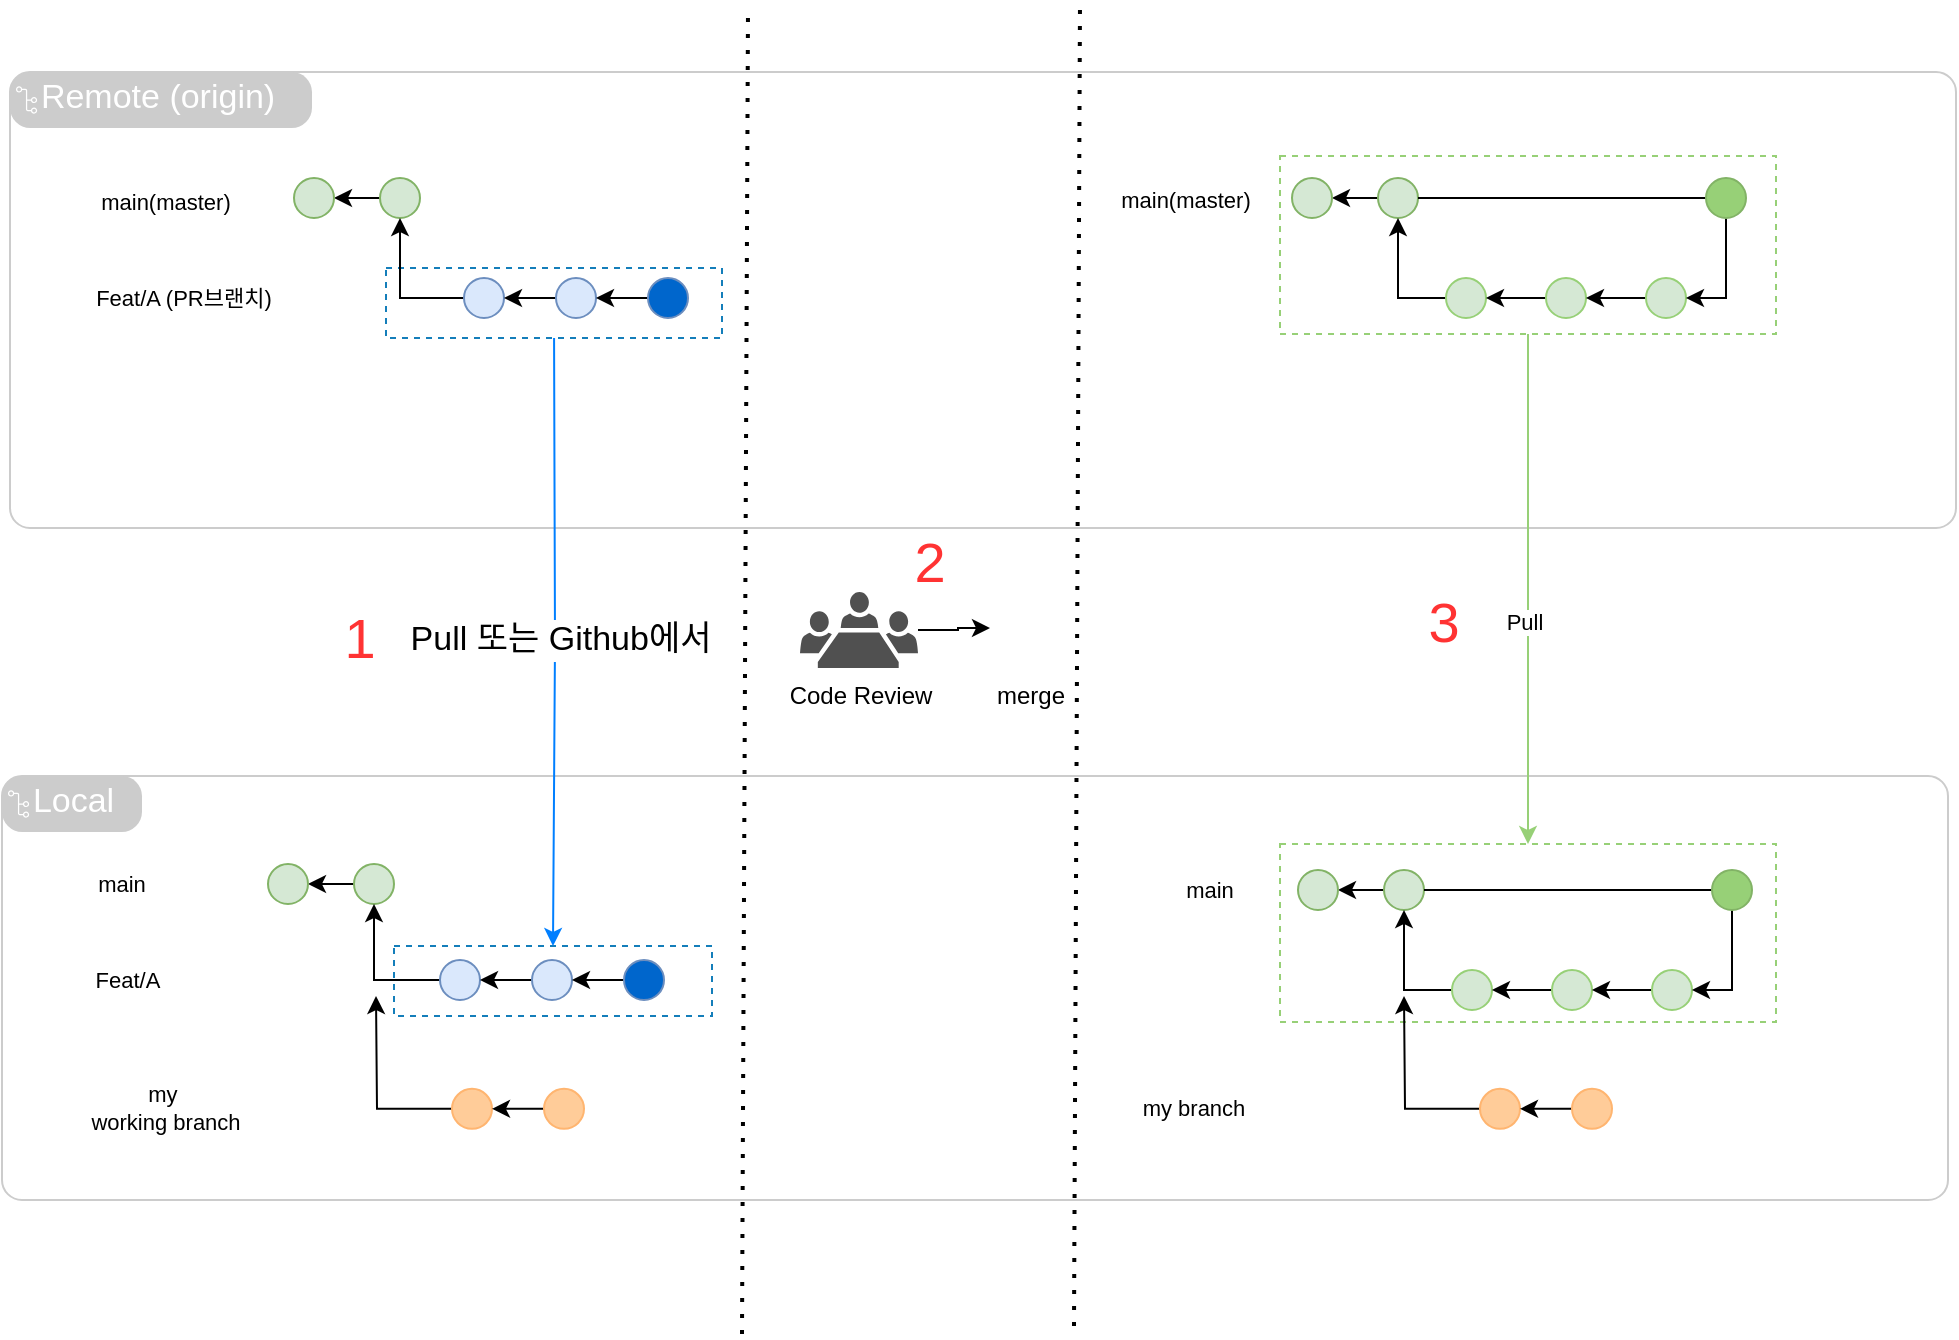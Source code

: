 <mxfile version="25.0.3" pages="2">
  <diagram name="페이지-1" id="KFHJLUHOkolM2Zw2U5iB">
    <mxGraphModel dx="1559" dy="867" grid="0" gridSize="10" guides="1" tooltips="1" connect="1" arrows="1" fold="1" page="1" pageScale="1" pageWidth="1169" pageHeight="827" math="0" shadow="0">
      <root>
        <mxCell id="0" />
        <mxCell id="1" style="locked=1;" parent="0" />
        <mxCell id="kmTeTLYLAvfmaprUT5JL-31" value="" style="shape=mxgraph.mockup.containers.marginRect;rectMarginTop=10;strokeColor=#CCCCCC;strokeWidth=1;dashed=0;rounded=1;arcSize=5;recursiveResize=0;html=1;whiteSpace=wrap;" vertex="1" parent="1">
          <mxGeometry x="107" y="112" width="973" height="238" as="geometry" />
        </mxCell>
        <mxCell id="kmTeTLYLAvfmaprUT5JL-32" value="&amp;nbsp; Remote (origin)" style="shape=rect;strokeColor=none;fillColor=#CCCCCC;strokeWidth=1;dashed=0;rounded=1;arcSize=36;fontColor=#FFFFFF;fontSize=17;spacing=2;spacingTop=-2;align=left;autosize=1;spacingLeft=4;resizeWidth=0;resizeHeight=0;perimeter=none;html=1;whiteSpace=wrap;" vertex="1" parent="kmTeTLYLAvfmaprUT5JL-31">
          <mxGeometry y="10" width="151" height="28" as="geometry" />
        </mxCell>
        <mxCell id="kmTeTLYLAvfmaprUT5JL-34" value="" style="sketch=0;outlineConnect=0;dashed=0;verticalLabelPosition=bottom;verticalAlign=top;align=center;html=1;fontSize=12;fontStyle=0;aspect=fixed;pointerEvents=1;shape=mxgraph.aws4.git_repository;" vertex="1" parent="kmTeTLYLAvfmaprUT5JL-31">
          <mxGeometry x="3" y="17.13" width="10.57" height="13.75" as="geometry" />
        </mxCell>
        <mxCell id="kmTeTLYLAvfmaprUT5JL-40" value="" style="shape=mxgraph.mockup.containers.marginRect;rectMarginTop=10;strokeColor=#CCCCCC;strokeWidth=1;dashed=0;rounded=1;arcSize=5;recursiveResize=0;html=1;whiteSpace=wrap;" vertex="1" parent="1">
          <mxGeometry x="103" y="464" width="973" height="222" as="geometry" />
        </mxCell>
        <mxCell id="kmTeTLYLAvfmaprUT5JL-41" value="&amp;nbsp; Local" style="shape=rect;strokeColor=none;fillColor=#CCCCCC;strokeWidth=1;dashed=0;rounded=1;arcSize=36;fontColor=#FFFFFF;fontSize=17;spacing=2;spacingTop=-2;align=left;autosize=1;spacingLeft=4;resizeWidth=0;resizeHeight=0;perimeter=none;html=1;whiteSpace=wrap;" vertex="1" parent="kmTeTLYLAvfmaprUT5JL-40">
          <mxGeometry y="10" width="70" height="28" as="geometry" />
        </mxCell>
        <mxCell id="kmTeTLYLAvfmaprUT5JL-42" value="" style="sketch=0;outlineConnect=0;dashed=0;verticalLabelPosition=bottom;verticalAlign=top;align=center;html=1;fontSize=12;fontStyle=0;aspect=fixed;pointerEvents=1;shape=mxgraph.aws4.git_repository;" vertex="1" parent="kmTeTLYLAvfmaprUT5JL-40">
          <mxGeometry x="3" y="17.13" width="10.57" height="13.75" as="geometry" />
        </mxCell>
        <mxCell id="kmTeTLYLAvfmaprUT5JL-65" value="그룹" style="" parent="0" />
        <mxCell id="kmTeTLYLAvfmaprUT5JL-132" value="" style="fillColor=none;strokeColor=#147EBA;dashed=1;verticalAlign=top;fontStyle=0;fontColor=#147EBA;whiteSpace=wrap;html=1;" vertex="1" parent="kmTeTLYLAvfmaprUT5JL-65">
          <mxGeometry x="295" y="220" width="168" height="35" as="geometry" />
        </mxCell>
        <mxCell id="kmTeTLYLAvfmaprUT5JL-133" value="" style="fillColor=none;strokeColor=#147EBA;dashed=1;verticalAlign=top;fontStyle=0;fontColor=#147EBA;whiteSpace=wrap;html=1;" vertex="1" parent="kmTeTLYLAvfmaprUT5JL-65">
          <mxGeometry x="299" y="559" width="159" height="35" as="geometry" />
        </mxCell>
        <mxCell id="kmTeTLYLAvfmaprUT5JL-136" style="edgeStyle=orthogonalEdgeStyle;rounded=0;orthogonalLoop=1;jettySize=auto;html=1;entryX=0.5;entryY=0;entryDx=0;entryDy=0;strokeColor=#97D077;" edge="1" parent="kmTeTLYLAvfmaprUT5JL-65" source="kmTeTLYLAvfmaprUT5JL-134" target="kmTeTLYLAvfmaprUT5JL-135">
          <mxGeometry relative="1" as="geometry" />
        </mxCell>
        <mxCell id="kmTeTLYLAvfmaprUT5JL-137" value="Pull" style="edgeLabel;html=1;align=center;verticalAlign=middle;resizable=0;points=[];" vertex="1" connectable="0" parent="kmTeTLYLAvfmaprUT5JL-136">
          <mxGeometry x="0.125" y="-2" relative="1" as="geometry">
            <mxPoint as="offset" />
          </mxGeometry>
        </mxCell>
        <mxCell id="kmTeTLYLAvfmaprUT5JL-134" value="" style="fillColor=none;strokeColor=#97D077;dashed=1;verticalAlign=top;fontStyle=0;fontColor=#B3FF66;whiteSpace=wrap;html=1;" vertex="1" parent="kmTeTLYLAvfmaprUT5JL-65">
          <mxGeometry x="742" y="164" width="248" height="89" as="geometry" />
        </mxCell>
        <mxCell id="kmTeTLYLAvfmaprUT5JL-135" value="" style="fillColor=none;strokeColor=#97D077;dashed=1;verticalAlign=top;fontStyle=0;fontColor=#B3FF66;whiteSpace=wrap;html=1;" vertex="1" parent="kmTeTLYLAvfmaprUT5JL-65">
          <mxGeometry x="742" y="508" width="248" height="89" as="geometry" />
        </mxCell>
        <mxCell id="kmTeTLYLAvfmaprUT5JL-145" style="edgeStyle=orthogonalEdgeStyle;rounded=0;orthogonalLoop=1;jettySize=auto;html=1;entryX=0.5;entryY=0;entryDx=0;entryDy=0;fontColor=#0066CC;strokeColor=#007FFF;" edge="1" parent="kmTeTLYLAvfmaprUT5JL-65">
          <mxGeometry relative="1" as="geometry">
            <mxPoint x="379.034" y="255.0" as="sourcePoint" />
            <mxPoint x="378.5" y="559" as="targetPoint" />
          </mxGeometry>
        </mxCell>
        <mxCell id="kmTeTLYLAvfmaprUT5JL-146" value="Pull 또는 Github에서" style="edgeLabel;html=1;align=center;verticalAlign=middle;resizable=0;points=[];fontSize=17;" vertex="1" connectable="0" parent="kmTeTLYLAvfmaprUT5JL-145">
          <mxGeometry x="-0.008" y="2" relative="1" as="geometry">
            <mxPoint as="offset" />
          </mxGeometry>
        </mxCell>
        <mxCell id="kmTeTLYLAvfmaprUT5JL-17" value="Git commit" style="" parent="0" />
        <mxCell id="kmTeTLYLAvfmaprUT5JL-39" style="edgeStyle=orthogonalEdgeStyle;rounded=0;orthogonalLoop=1;jettySize=auto;html=1;entryX=1;entryY=0.5;entryDx=0;entryDy=0;" edge="1" parent="kmTeTLYLAvfmaprUT5JL-17" source="kmTeTLYLAvfmaprUT5JL-18" target="kmTeTLYLAvfmaprUT5JL-38">
          <mxGeometry relative="1" as="geometry" />
        </mxCell>
        <mxCell id="kmTeTLYLAvfmaprUT5JL-18" value="" style="ellipse;whiteSpace=wrap;html=1;aspect=fixed;fillColor=#d5e8d4;strokeColor=#82b366;" vertex="1" parent="kmTeTLYLAvfmaprUT5JL-17">
          <mxGeometry x="292" y="175" width="20" height="20" as="geometry" />
        </mxCell>
        <mxCell id="kmTeTLYLAvfmaprUT5JL-19" value="main(master)" style="text;html=1;align=center;verticalAlign=middle;whiteSpace=wrap;rounded=0;fontSize=11;" vertex="1" parent="kmTeTLYLAvfmaprUT5JL-17">
          <mxGeometry x="127" y="172" width="116" height="30" as="geometry" />
        </mxCell>
        <mxCell id="kmTeTLYLAvfmaprUT5JL-20" style="edgeStyle=orthogonalEdgeStyle;rounded=0;orthogonalLoop=1;jettySize=auto;html=1;entryX=0.5;entryY=1;entryDx=0;entryDy=0;" edge="1" parent="kmTeTLYLAvfmaprUT5JL-17" source="kmTeTLYLAvfmaprUT5JL-21" target="kmTeTLYLAvfmaprUT5JL-18">
          <mxGeometry relative="1" as="geometry" />
        </mxCell>
        <mxCell id="kmTeTLYLAvfmaprUT5JL-21" value="" style="ellipse;whiteSpace=wrap;html=1;aspect=fixed;fillColor=#dae8fc;strokeColor=#6c8ebf;" vertex="1" parent="kmTeTLYLAvfmaprUT5JL-17">
          <mxGeometry x="334" y="225" width="20" height="20" as="geometry" />
        </mxCell>
        <mxCell id="kmTeTLYLAvfmaprUT5JL-22" style="edgeStyle=orthogonalEdgeStyle;rounded=0;orthogonalLoop=1;jettySize=auto;html=1;entryX=1;entryY=0.5;entryDx=0;entryDy=0;" edge="1" parent="kmTeTLYLAvfmaprUT5JL-17" source="kmTeTLYLAvfmaprUT5JL-23" target="kmTeTLYLAvfmaprUT5JL-21">
          <mxGeometry relative="1" as="geometry" />
        </mxCell>
        <mxCell id="kmTeTLYLAvfmaprUT5JL-23" value="" style="ellipse;whiteSpace=wrap;html=1;aspect=fixed;fillColor=#dae8fc;strokeColor=#6c8ebf;" vertex="1" parent="kmTeTLYLAvfmaprUT5JL-17">
          <mxGeometry x="380" y="225" width="20" height="20" as="geometry" />
        </mxCell>
        <mxCell id="kmTeTLYLAvfmaprUT5JL-24" style="edgeStyle=orthogonalEdgeStyle;rounded=0;orthogonalLoop=1;jettySize=auto;html=1;entryX=1;entryY=0.5;entryDx=0;entryDy=0;" edge="1" parent="kmTeTLYLAvfmaprUT5JL-17" source="kmTeTLYLAvfmaprUT5JL-25" target="kmTeTLYLAvfmaprUT5JL-23">
          <mxGeometry relative="1" as="geometry" />
        </mxCell>
        <mxCell id="kmTeTLYLAvfmaprUT5JL-25" value="" style="ellipse;whiteSpace=wrap;html=1;aspect=fixed;fillColor=#0066CC;strokeColor=#6c8ebf;" vertex="1" parent="kmTeTLYLAvfmaprUT5JL-17">
          <mxGeometry x="426" y="225" width="20" height="20" as="geometry" />
        </mxCell>
        <mxCell id="kmTeTLYLAvfmaprUT5JL-38" value="" style="ellipse;whiteSpace=wrap;html=1;aspect=fixed;fillColor=#d5e8d4;strokeColor=#82b366;" vertex="1" parent="kmTeTLYLAvfmaprUT5JL-17">
          <mxGeometry x="249" y="175" width="20" height="20" as="geometry" />
        </mxCell>
        <mxCell id="kmTeTLYLAvfmaprUT5JL-44" style="edgeStyle=orthogonalEdgeStyle;rounded=0;orthogonalLoop=1;jettySize=auto;html=1;entryX=1;entryY=0.5;entryDx=0;entryDy=0;" edge="1" parent="kmTeTLYLAvfmaprUT5JL-17" source="kmTeTLYLAvfmaprUT5JL-45" target="kmTeTLYLAvfmaprUT5JL-46">
          <mxGeometry relative="1" as="geometry" />
        </mxCell>
        <mxCell id="kmTeTLYLAvfmaprUT5JL-45" value="" style="ellipse;whiteSpace=wrap;html=1;aspect=fixed;fillColor=#d5e8d4;strokeColor=#82b366;" vertex="1" parent="kmTeTLYLAvfmaprUT5JL-17">
          <mxGeometry x="279" y="518" width="20" height="20" as="geometry" />
        </mxCell>
        <mxCell id="kmTeTLYLAvfmaprUT5JL-46" value="" style="ellipse;whiteSpace=wrap;html=1;aspect=fixed;fillColor=#d5e8d4;strokeColor=#82b366;" vertex="1" parent="kmTeTLYLAvfmaprUT5JL-17">
          <mxGeometry x="236" y="518" width="20" height="20" as="geometry" />
        </mxCell>
        <mxCell id="kmTeTLYLAvfmaprUT5JL-47" value="Feat/A (PR브랜치)" style="text;html=1;align=center;verticalAlign=middle;whiteSpace=wrap;rounded=0;fontSize=11;" vertex="1" parent="kmTeTLYLAvfmaprUT5JL-17">
          <mxGeometry x="136" y="220" width="116" height="30" as="geometry" />
        </mxCell>
        <mxCell id="kmTeTLYLAvfmaprUT5JL-48" value="main" style="text;html=1;align=center;verticalAlign=middle;whiteSpace=wrap;rounded=0;fontSize=11;" vertex="1" parent="kmTeTLYLAvfmaprUT5JL-17">
          <mxGeometry x="134" y="513" width="58" height="30" as="geometry" />
        </mxCell>
        <mxCell id="kmTeTLYLAvfmaprUT5JL-62" style="edgeStyle=orthogonalEdgeStyle;rounded=0;orthogonalLoop=1;jettySize=auto;html=1;" edge="1" parent="kmTeTLYLAvfmaprUT5JL-17" source="kmTeTLYLAvfmaprUT5JL-49">
          <mxGeometry relative="1" as="geometry">
            <mxPoint x="290" y="584" as="targetPoint" />
          </mxGeometry>
        </mxCell>
        <mxCell id="kmTeTLYLAvfmaprUT5JL-49" value="" style="ellipse;whiteSpace=wrap;html=1;aspect=fixed;fillColor=#FFCC99;strokeColor=#FFB570;" vertex="1" parent="kmTeTLYLAvfmaprUT5JL-17">
          <mxGeometry x="328" y="630.43" width="20" height="20" as="geometry" />
        </mxCell>
        <mxCell id="kmTeTLYLAvfmaprUT5JL-50" style="edgeStyle=orthogonalEdgeStyle;rounded=0;orthogonalLoop=1;jettySize=auto;html=1;entryX=1;entryY=0.5;entryDx=0;entryDy=0;" edge="1" parent="kmTeTLYLAvfmaprUT5JL-17" source="kmTeTLYLAvfmaprUT5JL-51" target="kmTeTLYLAvfmaprUT5JL-49">
          <mxGeometry relative="1" as="geometry" />
        </mxCell>
        <mxCell id="kmTeTLYLAvfmaprUT5JL-51" value="" style="ellipse;whiteSpace=wrap;html=1;aspect=fixed;fillColor=#FFCC99;strokeColor=#FFB570;" vertex="1" parent="kmTeTLYLAvfmaprUT5JL-17">
          <mxGeometry x="374" y="630.43" width="20" height="20" as="geometry" />
        </mxCell>
        <mxCell id="kmTeTLYLAvfmaprUT5JL-55" value="my&amp;nbsp;&lt;div&gt;working branch&lt;/div&gt;" style="text;html=1;align=center;verticalAlign=middle;whiteSpace=wrap;rounded=0;fontSize=11;" vertex="1" parent="kmTeTLYLAvfmaprUT5JL-17">
          <mxGeometry x="143" y="625.43" width="84" height="30" as="geometry" />
        </mxCell>
        <mxCell id="kmTeTLYLAvfmaprUT5JL-56" style="edgeStyle=orthogonalEdgeStyle;rounded=0;orthogonalLoop=1;jettySize=auto;html=1;entryX=0.5;entryY=1;entryDx=0;entryDy=0;" edge="1" parent="kmTeTLYLAvfmaprUT5JL-17" source="kmTeTLYLAvfmaprUT5JL-57" target="kmTeTLYLAvfmaprUT5JL-45">
          <mxGeometry relative="1" as="geometry">
            <mxPoint x="272" y="576" as="targetPoint" />
          </mxGeometry>
        </mxCell>
        <mxCell id="kmTeTLYLAvfmaprUT5JL-57" value="" style="ellipse;whiteSpace=wrap;html=1;aspect=fixed;fillColor=#dae8fc;strokeColor=#6c8ebf;" vertex="1" parent="kmTeTLYLAvfmaprUT5JL-17">
          <mxGeometry x="322" y="566" width="20" height="20" as="geometry" />
        </mxCell>
        <mxCell id="kmTeTLYLAvfmaprUT5JL-58" style="edgeStyle=orthogonalEdgeStyle;rounded=0;orthogonalLoop=1;jettySize=auto;html=1;entryX=1;entryY=0.5;entryDx=0;entryDy=0;" edge="1" parent="kmTeTLYLAvfmaprUT5JL-17" source="kmTeTLYLAvfmaprUT5JL-59" target="kmTeTLYLAvfmaprUT5JL-57">
          <mxGeometry relative="1" as="geometry" />
        </mxCell>
        <mxCell id="kmTeTLYLAvfmaprUT5JL-59" value="" style="ellipse;whiteSpace=wrap;html=1;aspect=fixed;fillColor=#dae8fc;strokeColor=#6c8ebf;" vertex="1" parent="kmTeTLYLAvfmaprUT5JL-17">
          <mxGeometry x="368" y="566" width="20" height="20" as="geometry" />
        </mxCell>
        <mxCell id="kmTeTLYLAvfmaprUT5JL-60" style="edgeStyle=orthogonalEdgeStyle;rounded=0;orthogonalLoop=1;jettySize=auto;html=1;entryX=1;entryY=0.5;entryDx=0;entryDy=0;" edge="1" parent="kmTeTLYLAvfmaprUT5JL-17" source="kmTeTLYLAvfmaprUT5JL-61" target="kmTeTLYLAvfmaprUT5JL-59">
          <mxGeometry relative="1" as="geometry" />
        </mxCell>
        <mxCell id="kmTeTLYLAvfmaprUT5JL-61" value="" style="ellipse;whiteSpace=wrap;html=1;aspect=fixed;fillColor=#0066CC;strokeColor=#6c8ebf;" vertex="1" parent="kmTeTLYLAvfmaprUT5JL-17">
          <mxGeometry x="414" y="566" width="20" height="20" as="geometry" />
        </mxCell>
        <mxCell id="kmTeTLYLAvfmaprUT5JL-63" value="Feat/A" style="text;html=1;align=center;verticalAlign=middle;whiteSpace=wrap;rounded=0;fontSize=11;" vertex="1" parent="kmTeTLYLAvfmaprUT5JL-17">
          <mxGeometry x="108" y="561" width="116" height="30" as="geometry" />
        </mxCell>
        <mxCell id="kmTeTLYLAvfmaprUT5JL-85" style="edgeStyle=orthogonalEdgeStyle;rounded=0;orthogonalLoop=1;jettySize=auto;html=1;entryX=1;entryY=0.5;entryDx=0;entryDy=0;" edge="1" parent="kmTeTLYLAvfmaprUT5JL-17" source="kmTeTLYLAvfmaprUT5JL-86" target="kmTeTLYLAvfmaprUT5JL-93">
          <mxGeometry relative="1" as="geometry" />
        </mxCell>
        <mxCell id="kmTeTLYLAvfmaprUT5JL-86" value="" style="ellipse;whiteSpace=wrap;html=1;aspect=fixed;fillColor=#d5e8d4;strokeColor=#82b366;" vertex="1" parent="kmTeTLYLAvfmaprUT5JL-17">
          <mxGeometry x="791" y="175" width="20" height="20" as="geometry" />
        </mxCell>
        <mxCell id="kmTeTLYLAvfmaprUT5JL-87" style="edgeStyle=orthogonalEdgeStyle;rounded=0;orthogonalLoop=1;jettySize=auto;html=1;entryX=0.5;entryY=1;entryDx=0;entryDy=0;" edge="1" parent="kmTeTLYLAvfmaprUT5JL-17" source="kmTeTLYLAvfmaprUT5JL-88" target="kmTeTLYLAvfmaprUT5JL-86">
          <mxGeometry relative="1" as="geometry" />
        </mxCell>
        <mxCell id="kmTeTLYLAvfmaprUT5JL-88" value="" style="ellipse;whiteSpace=wrap;html=1;aspect=fixed;fillColor=#D5E8D4;strokeColor=#97D077;" vertex="1" parent="kmTeTLYLAvfmaprUT5JL-17">
          <mxGeometry x="825" y="225" width="20" height="20" as="geometry" />
        </mxCell>
        <mxCell id="kmTeTLYLAvfmaprUT5JL-89" style="edgeStyle=orthogonalEdgeStyle;rounded=0;orthogonalLoop=1;jettySize=auto;html=1;entryX=1;entryY=0.5;entryDx=0;entryDy=0;" edge="1" parent="kmTeTLYLAvfmaprUT5JL-17" source="kmTeTLYLAvfmaprUT5JL-90" target="kmTeTLYLAvfmaprUT5JL-88">
          <mxGeometry relative="1" as="geometry" />
        </mxCell>
        <mxCell id="kmTeTLYLAvfmaprUT5JL-90" value="" style="ellipse;whiteSpace=wrap;html=1;aspect=fixed;fillColor=#D5E8D4;strokeColor=#97D077;" vertex="1" parent="kmTeTLYLAvfmaprUT5JL-17">
          <mxGeometry x="875" y="225" width="20" height="20" as="geometry" />
        </mxCell>
        <mxCell id="kmTeTLYLAvfmaprUT5JL-91" style="edgeStyle=orthogonalEdgeStyle;rounded=0;orthogonalLoop=1;jettySize=auto;html=1;entryX=1;entryY=0.5;entryDx=0;entryDy=0;" edge="1" parent="kmTeTLYLAvfmaprUT5JL-17" source="kmTeTLYLAvfmaprUT5JL-92" target="kmTeTLYLAvfmaprUT5JL-90">
          <mxGeometry relative="1" as="geometry" />
        </mxCell>
        <mxCell id="kmTeTLYLAvfmaprUT5JL-92" value="" style="ellipse;whiteSpace=wrap;html=1;aspect=fixed;fillColor=#D5E8D4;strokeColor=#97D077;" vertex="1" parent="kmTeTLYLAvfmaprUT5JL-17">
          <mxGeometry x="925" y="225" width="20" height="20" as="geometry" />
        </mxCell>
        <mxCell id="kmTeTLYLAvfmaprUT5JL-93" value="" style="ellipse;whiteSpace=wrap;html=1;aspect=fixed;fillColor=#d5e8d4;strokeColor=#82b366;" vertex="1" parent="kmTeTLYLAvfmaprUT5JL-17">
          <mxGeometry x="748" y="175" width="20" height="20" as="geometry" />
        </mxCell>
        <mxCell id="kmTeTLYLAvfmaprUT5JL-95" style="edgeStyle=orthogonalEdgeStyle;rounded=0;orthogonalLoop=1;jettySize=auto;html=1;entryX=1;entryY=0.5;entryDx=0;entryDy=0;endArrow=none;endFill=0;" edge="1" parent="kmTeTLYLAvfmaprUT5JL-17" source="kmTeTLYLAvfmaprUT5JL-94" target="kmTeTLYLAvfmaprUT5JL-86">
          <mxGeometry relative="1" as="geometry" />
        </mxCell>
        <mxCell id="kmTeTLYLAvfmaprUT5JL-96" style="edgeStyle=orthogonalEdgeStyle;rounded=0;orthogonalLoop=1;jettySize=auto;html=1;entryX=1;entryY=0.5;entryDx=0;entryDy=0;" edge="1" parent="kmTeTLYLAvfmaprUT5JL-17" source="kmTeTLYLAvfmaprUT5JL-94" target="kmTeTLYLAvfmaprUT5JL-92">
          <mxGeometry relative="1" as="geometry">
            <Array as="points">
              <mxPoint x="965" y="235" />
            </Array>
          </mxGeometry>
        </mxCell>
        <mxCell id="kmTeTLYLAvfmaprUT5JL-94" value="" style="ellipse;whiteSpace=wrap;html=1;aspect=fixed;fillColor=#97D077;strokeColor=#82b366;" vertex="1" parent="kmTeTLYLAvfmaprUT5JL-17">
          <mxGeometry x="955" y="175" width="20" height="20" as="geometry" />
        </mxCell>
        <mxCell id="kmTeTLYLAvfmaprUT5JL-97" style="edgeStyle=orthogonalEdgeStyle;rounded=0;orthogonalLoop=1;jettySize=auto;html=1;entryX=1;entryY=0.5;entryDx=0;entryDy=0;" edge="1" parent="kmTeTLYLAvfmaprUT5JL-17" source="kmTeTLYLAvfmaprUT5JL-98" target="kmTeTLYLAvfmaprUT5JL-105">
          <mxGeometry relative="1" as="geometry" />
        </mxCell>
        <mxCell id="kmTeTLYLAvfmaprUT5JL-98" value="" style="ellipse;whiteSpace=wrap;html=1;aspect=fixed;fillColor=#d5e8d4;strokeColor=#82b366;" vertex="1" parent="kmTeTLYLAvfmaprUT5JL-17">
          <mxGeometry x="794" y="521" width="20" height="20" as="geometry" />
        </mxCell>
        <mxCell id="kmTeTLYLAvfmaprUT5JL-99" style="edgeStyle=orthogonalEdgeStyle;rounded=0;orthogonalLoop=1;jettySize=auto;html=1;entryX=0.5;entryY=1;entryDx=0;entryDy=0;" edge="1" parent="kmTeTLYLAvfmaprUT5JL-17" source="kmTeTLYLAvfmaprUT5JL-100" target="kmTeTLYLAvfmaprUT5JL-98">
          <mxGeometry relative="1" as="geometry" />
        </mxCell>
        <mxCell id="kmTeTLYLAvfmaprUT5JL-100" value="" style="ellipse;whiteSpace=wrap;html=1;aspect=fixed;fillColor=#D5E8D4;strokeColor=#97D077;" vertex="1" parent="kmTeTLYLAvfmaprUT5JL-17">
          <mxGeometry x="828" y="571" width="20" height="20" as="geometry" />
        </mxCell>
        <mxCell id="kmTeTLYLAvfmaprUT5JL-101" style="edgeStyle=orthogonalEdgeStyle;rounded=0;orthogonalLoop=1;jettySize=auto;html=1;entryX=1;entryY=0.5;entryDx=0;entryDy=0;" edge="1" parent="kmTeTLYLAvfmaprUT5JL-17" source="kmTeTLYLAvfmaprUT5JL-102" target="kmTeTLYLAvfmaprUT5JL-100">
          <mxGeometry relative="1" as="geometry" />
        </mxCell>
        <mxCell id="kmTeTLYLAvfmaprUT5JL-102" value="" style="ellipse;whiteSpace=wrap;html=1;aspect=fixed;fillColor=#D5E8D4;strokeColor=#97D077;" vertex="1" parent="kmTeTLYLAvfmaprUT5JL-17">
          <mxGeometry x="878" y="571" width="20" height="20" as="geometry" />
        </mxCell>
        <mxCell id="kmTeTLYLAvfmaprUT5JL-103" style="edgeStyle=orthogonalEdgeStyle;rounded=0;orthogonalLoop=1;jettySize=auto;html=1;entryX=1;entryY=0.5;entryDx=0;entryDy=0;" edge="1" parent="kmTeTLYLAvfmaprUT5JL-17" source="kmTeTLYLAvfmaprUT5JL-104" target="kmTeTLYLAvfmaprUT5JL-102">
          <mxGeometry relative="1" as="geometry" />
        </mxCell>
        <mxCell id="kmTeTLYLAvfmaprUT5JL-104" value="" style="ellipse;whiteSpace=wrap;html=1;aspect=fixed;fillColor=#D5E8D4;strokeColor=#97D077;" vertex="1" parent="kmTeTLYLAvfmaprUT5JL-17">
          <mxGeometry x="928" y="571" width="20" height="20" as="geometry" />
        </mxCell>
        <mxCell id="kmTeTLYLAvfmaprUT5JL-105" value="" style="ellipse;whiteSpace=wrap;html=1;aspect=fixed;fillColor=#d5e8d4;strokeColor=#82b366;" vertex="1" parent="kmTeTLYLAvfmaprUT5JL-17">
          <mxGeometry x="751" y="521" width="20" height="20" as="geometry" />
        </mxCell>
        <mxCell id="kmTeTLYLAvfmaprUT5JL-106" style="edgeStyle=orthogonalEdgeStyle;rounded=0;orthogonalLoop=1;jettySize=auto;html=1;entryX=1;entryY=0.5;entryDx=0;entryDy=0;endArrow=none;endFill=0;" edge="1" parent="kmTeTLYLAvfmaprUT5JL-17" source="kmTeTLYLAvfmaprUT5JL-108" target="kmTeTLYLAvfmaprUT5JL-98">
          <mxGeometry relative="1" as="geometry" />
        </mxCell>
        <mxCell id="kmTeTLYLAvfmaprUT5JL-107" style="edgeStyle=orthogonalEdgeStyle;rounded=0;orthogonalLoop=1;jettySize=auto;html=1;entryX=1;entryY=0.5;entryDx=0;entryDy=0;" edge="1" parent="kmTeTLYLAvfmaprUT5JL-17" source="kmTeTLYLAvfmaprUT5JL-108" target="kmTeTLYLAvfmaprUT5JL-104">
          <mxGeometry relative="1" as="geometry">
            <Array as="points">
              <mxPoint x="968" y="581" />
            </Array>
          </mxGeometry>
        </mxCell>
        <mxCell id="kmTeTLYLAvfmaprUT5JL-108" value="" style="ellipse;whiteSpace=wrap;html=1;aspect=fixed;fillColor=#97D077;strokeColor=#82b366;" vertex="1" parent="kmTeTLYLAvfmaprUT5JL-17">
          <mxGeometry x="958" y="521" width="20" height="20" as="geometry" />
        </mxCell>
        <mxCell id="kmTeTLYLAvfmaprUT5JL-129" style="edgeStyle=orthogonalEdgeStyle;rounded=0;orthogonalLoop=1;jettySize=auto;html=1;" edge="1" parent="kmTeTLYLAvfmaprUT5JL-17" source="kmTeTLYLAvfmaprUT5JL-125" target="kmTeTLYLAvfmaprUT5JL-128">
          <mxGeometry relative="1" as="geometry" />
        </mxCell>
        <mxCell id="kmTeTLYLAvfmaprUT5JL-125" value="Code Review" style="sketch=0;pointerEvents=1;shadow=0;dashed=0;html=1;strokeColor=none;fillColor=#505050;labelPosition=center;verticalLabelPosition=bottom;verticalAlign=top;outlineConnect=0;align=center;shape=mxgraph.office.users.meeting;" vertex="1" parent="kmTeTLYLAvfmaprUT5JL-17">
          <mxGeometry x="502" y="382" width="59" height="38" as="geometry" />
        </mxCell>
        <mxCell id="kmTeTLYLAvfmaprUT5JL-128" value="merge" style="shape=image;html=1;verticalAlign=top;verticalLabelPosition=bottom;labelBackgroundColor=none;imageAspect=0;aspect=fixed;image=https://cdn0.iconfinder.com/data/icons/phosphor-bold-vol-3-1/256/git-merge-duotone-128.png;imageBackground=none;fontColor=#000000;imageBorder=none;" vertex="1" parent="kmTeTLYLAvfmaprUT5JL-17">
          <mxGeometry x="597" y="380" width="40" height="40" as="geometry" />
        </mxCell>
        <mxCell id="kmTeTLYLAvfmaprUT5JL-130" value="main(master)" style="text;html=1;align=center;verticalAlign=middle;whiteSpace=wrap;rounded=0;fontSize=11;" vertex="1" parent="kmTeTLYLAvfmaprUT5JL-17">
          <mxGeometry x="637" y="171" width="116" height="30" as="geometry" />
        </mxCell>
        <mxCell id="kmTeTLYLAvfmaprUT5JL-131" value="main" style="text;html=1;align=center;verticalAlign=middle;whiteSpace=wrap;rounded=0;fontSize=11;" vertex="1" parent="kmTeTLYLAvfmaprUT5JL-17">
          <mxGeometry x="676" y="516" width="62" height="30" as="geometry" />
        </mxCell>
        <mxCell id="kmTeTLYLAvfmaprUT5JL-138" value="my branch" style="text;html=1;align=center;verticalAlign=middle;whiteSpace=wrap;rounded=0;fontSize=11;" vertex="1" parent="kmTeTLYLAvfmaprUT5JL-17">
          <mxGeometry x="657" y="625.43" width="84" height="30" as="geometry" />
        </mxCell>
        <mxCell id="kmTeTLYLAvfmaprUT5JL-139" style="edgeStyle=orthogonalEdgeStyle;rounded=0;orthogonalLoop=1;jettySize=auto;html=1;" edge="1" parent="kmTeTLYLAvfmaprUT5JL-17" source="kmTeTLYLAvfmaprUT5JL-140">
          <mxGeometry relative="1" as="geometry">
            <mxPoint x="804" y="584" as="targetPoint" />
          </mxGeometry>
        </mxCell>
        <mxCell id="kmTeTLYLAvfmaprUT5JL-140" value="" style="ellipse;whiteSpace=wrap;html=1;aspect=fixed;fillColor=#FFCC99;strokeColor=#FFB570;" vertex="1" parent="kmTeTLYLAvfmaprUT5JL-17">
          <mxGeometry x="842" y="630.43" width="20" height="20" as="geometry" />
        </mxCell>
        <mxCell id="kmTeTLYLAvfmaprUT5JL-141" style="edgeStyle=orthogonalEdgeStyle;rounded=0;orthogonalLoop=1;jettySize=auto;html=1;entryX=1;entryY=0.5;entryDx=0;entryDy=0;" edge="1" parent="kmTeTLYLAvfmaprUT5JL-17" source="kmTeTLYLAvfmaprUT5JL-142" target="kmTeTLYLAvfmaprUT5JL-140">
          <mxGeometry relative="1" as="geometry" />
        </mxCell>
        <mxCell id="kmTeTLYLAvfmaprUT5JL-142" value="" style="ellipse;whiteSpace=wrap;html=1;aspect=fixed;fillColor=#FFCC99;strokeColor=#FFB570;" vertex="1" parent="kmTeTLYLAvfmaprUT5JL-17">
          <mxGeometry x="888" y="630.43" width="20" height="20" as="geometry" />
        </mxCell>
        <mxCell id="kmTeTLYLAvfmaprUT5JL-143" value="" style="endArrow=none;dashed=1;html=1;dashPattern=1 3;strokeWidth=2;rounded=0;" edge="1" parent="kmTeTLYLAvfmaprUT5JL-17">
          <mxGeometry width="50" height="50" relative="1" as="geometry">
            <mxPoint x="473" y="753" as="sourcePoint" />
            <mxPoint x="476" y="91" as="targetPoint" />
          </mxGeometry>
        </mxCell>
        <mxCell id="kmTeTLYLAvfmaprUT5JL-144" value="" style="endArrow=none;dashed=1;html=1;dashPattern=1 3;strokeWidth=2;rounded=0;" edge="1" parent="kmTeTLYLAvfmaprUT5JL-17">
          <mxGeometry width="50" height="50" relative="1" as="geometry">
            <mxPoint x="639" y="749" as="sourcePoint" />
            <mxPoint x="642" y="87" as="targetPoint" />
          </mxGeometry>
        </mxCell>
        <mxCell id="Ic_B8axG8Scn8T9Hybee-6" value="3" style="text;html=1;align=center;verticalAlign=middle;whiteSpace=wrap;rounded=0;fontSize=28;fontColor=#FF3333;" vertex="1" parent="kmTeTLYLAvfmaprUT5JL-17">
          <mxGeometry x="794" y="382" width="60" height="30" as="geometry" />
        </mxCell>
        <mxCell id="Ic_B8axG8Scn8T9Hybee-8" value="2" style="text;html=1;align=center;verticalAlign=middle;whiteSpace=wrap;rounded=0;fontSize=28;fontColor=#FF3333;" vertex="1" parent="kmTeTLYLAvfmaprUT5JL-17">
          <mxGeometry x="537" y="352" width="60" height="30" as="geometry" />
        </mxCell>
        <mxCell id="Ic_B8axG8Scn8T9Hybee-9" value="1" style="text;html=1;align=center;verticalAlign=middle;whiteSpace=wrap;rounded=0;fontSize=28;fontColor=#FF3333;" vertex="1" parent="kmTeTLYLAvfmaprUT5JL-17">
          <mxGeometry x="252" y="390" width="60" height="30" as="geometry" />
        </mxCell>
      </root>
    </mxGraphModel>
  </diagram>
  <diagram name="페이지-2" id="nQPLfSlDRqrCvHDM1HFt">
    <mxGraphModel dx="1299" dy="723" grid="0" gridSize="10" guides="1" tooltips="1" connect="1" arrows="1" fold="1" page="1" pageScale="1" pageWidth="1169" pageHeight="827" math="0" shadow="0">
      <root>
        <mxCell id="s8dgwefTogZsXasLWYkl-0" />
        <mxCell id="s8dgwefTogZsXasLWYkl-1" style="locked=1;" parent="s8dgwefTogZsXasLWYkl-0" />
        <mxCell id="s8dgwefTogZsXasLWYkl-2" value="" style="shape=mxgraph.mockup.containers.marginRect;rectMarginTop=10;strokeColor=#CCCCCC;strokeWidth=1;dashed=0;rounded=1;arcSize=5;recursiveResize=0;html=1;whiteSpace=wrap;" vertex="1" parent="s8dgwefTogZsXasLWYkl-1">
          <mxGeometry x="107" y="112" width="973" height="238" as="geometry" />
        </mxCell>
        <mxCell id="s8dgwefTogZsXasLWYkl-3" value="&amp;nbsp; Remote (origin)" style="shape=rect;strokeColor=none;fillColor=#CCCCCC;strokeWidth=1;dashed=0;rounded=1;arcSize=36;fontColor=#FFFFFF;fontSize=17;spacing=2;spacingTop=-2;align=left;autosize=1;spacingLeft=4;resizeWidth=0;resizeHeight=0;perimeter=none;html=1;whiteSpace=wrap;" vertex="1" parent="s8dgwefTogZsXasLWYkl-2">
          <mxGeometry y="10" width="151" height="28" as="geometry" />
        </mxCell>
        <mxCell id="s8dgwefTogZsXasLWYkl-4" value="" style="sketch=0;outlineConnect=0;dashed=0;verticalLabelPosition=bottom;verticalAlign=top;align=center;html=1;fontSize=12;fontStyle=0;aspect=fixed;pointerEvents=1;shape=mxgraph.aws4.git_repository;" vertex="1" parent="s8dgwefTogZsXasLWYkl-2">
          <mxGeometry x="3" y="17.13" width="10.57" height="13.75" as="geometry" />
        </mxCell>
        <mxCell id="s8dgwefTogZsXasLWYkl-5" value="" style="shape=mxgraph.mockup.containers.marginRect;rectMarginTop=10;strokeColor=#CCCCCC;strokeWidth=1;dashed=0;rounded=1;arcSize=5;recursiveResize=0;html=1;whiteSpace=wrap;" vertex="1" parent="s8dgwefTogZsXasLWYkl-1">
          <mxGeometry x="103" y="464" width="973" height="222" as="geometry" />
        </mxCell>
        <mxCell id="s8dgwefTogZsXasLWYkl-6" value="&amp;nbsp; Local" style="shape=rect;strokeColor=none;fillColor=#CCCCCC;strokeWidth=1;dashed=0;rounded=1;arcSize=36;fontColor=#FFFFFF;fontSize=17;spacing=2;spacingTop=-2;align=left;autosize=1;spacingLeft=4;resizeWidth=0;resizeHeight=0;perimeter=none;html=1;whiteSpace=wrap;" vertex="1" parent="s8dgwefTogZsXasLWYkl-5">
          <mxGeometry y="10" width="70" height="28" as="geometry" />
        </mxCell>
        <mxCell id="s8dgwefTogZsXasLWYkl-7" value="" style="sketch=0;outlineConnect=0;dashed=0;verticalLabelPosition=bottom;verticalAlign=top;align=center;html=1;fontSize=12;fontStyle=0;aspect=fixed;pointerEvents=1;shape=mxgraph.aws4.git_repository;" vertex="1" parent="s8dgwefTogZsXasLWYkl-5">
          <mxGeometry x="3" y="17.13" width="10.57" height="13.75" as="geometry" />
        </mxCell>
        <mxCell id="s8dgwefTogZsXasLWYkl-8" value="그룹" style="" parent="s8dgwefTogZsXasLWYkl-0" />
        <mxCell id="d4VYcWdYsv8UEWW1yeKA-4" value="merge" style="edgeStyle=orthogonalEdgeStyle;rounded=0;orthogonalLoop=1;jettySize=auto;html=1;entryX=1;entryY=0.5;entryDx=0;entryDy=0;strokeWidth=4;strokeColor=#FF9933;fontSize=22;" edge="1" parent="s8dgwefTogZsXasLWYkl-8" source="d4VYcWdYsv8UEWW1yeKA-2" target="d4VYcWdYsv8UEWW1yeKA-3">
          <mxGeometry x="-0.173" y="-10" relative="1" as="geometry">
            <Array as="points">
              <mxPoint x="476" y="553" />
              <mxPoint x="476" y="635" />
              <mxPoint x="404" y="635" />
              <mxPoint x="404" y="638" />
            </Array>
            <mxPoint y="1" as="offset" />
          </mxGeometry>
        </mxCell>
        <mxCell id="d4VYcWdYsv8UEWW1yeKA-2" value="" style="rounded=1;arcSize=10;dashed=1;strokeColor=#F59D56;fillColor=none;gradientColor=none;dashPattern=8 4;strokeWidth=2;" vertex="1" parent="s8dgwefTogZsXasLWYkl-8">
          <mxGeometry x="259" y="510" width="176" height="85" as="geometry" />
        </mxCell>
        <mxCell id="d4VYcWdYsv8UEWW1yeKA-3" value="" style="rounded=1;arcSize=10;dashed=1;strokeColor=#F59D56;fillColor=none;gradientColor=none;dashPattern=8 4;strokeWidth=2;" vertex="1" parent="s8dgwefTogZsXasLWYkl-8">
          <mxGeometry x="264" y="616" width="120" height="43" as="geometry" />
        </mxCell>
        <mxCell id="d4VYcWdYsv8UEWW1yeKA-40" value="" style="rounded=1;arcSize=10;dashed=1;fillColor=none;gradientColor=none;dashPattern=8 3 1 3;strokeWidth=2;strokeColor=#3399FF;" vertex="1" parent="s8dgwefTogZsXasLWYkl-8">
          <mxGeometry x="748" y="600" width="319" height="59.5" as="geometry" />
        </mxCell>
        <mxCell id="s8dgwefTogZsXasLWYkl-17" value="Git commit" style="" parent="s8dgwefTogZsXasLWYkl-0" />
        <mxCell id="s8dgwefTogZsXasLWYkl-45" style="edgeStyle=orthogonalEdgeStyle;rounded=0;orthogonalLoop=1;jettySize=auto;html=1;entryX=1;entryY=0.5;entryDx=0;entryDy=0;" edge="1" parent="s8dgwefTogZsXasLWYkl-17" source="s8dgwefTogZsXasLWYkl-46" target="s8dgwefTogZsXasLWYkl-53">
          <mxGeometry relative="1" as="geometry" />
        </mxCell>
        <mxCell id="s8dgwefTogZsXasLWYkl-46" value="" style="ellipse;whiteSpace=wrap;html=1;aspect=fixed;fillColor=#d5e8d4;strokeColor=#82b366;" vertex="1" parent="s8dgwefTogZsXasLWYkl-17">
          <mxGeometry x="283" y="166" width="20" height="20" as="geometry" />
        </mxCell>
        <mxCell id="s8dgwefTogZsXasLWYkl-47" style="edgeStyle=orthogonalEdgeStyle;rounded=0;orthogonalLoop=1;jettySize=auto;html=1;entryX=0.5;entryY=1;entryDx=0;entryDy=0;" edge="1" parent="s8dgwefTogZsXasLWYkl-17" source="s8dgwefTogZsXasLWYkl-48" target="s8dgwefTogZsXasLWYkl-46">
          <mxGeometry relative="1" as="geometry" />
        </mxCell>
        <mxCell id="s8dgwefTogZsXasLWYkl-48" value="" style="ellipse;whiteSpace=wrap;html=1;aspect=fixed;fillColor=#D5E8D4;strokeColor=#97D077;" vertex="1" parent="s8dgwefTogZsXasLWYkl-17">
          <mxGeometry x="317" y="216" width="20" height="20" as="geometry" />
        </mxCell>
        <mxCell id="s8dgwefTogZsXasLWYkl-49" style="edgeStyle=orthogonalEdgeStyle;rounded=0;orthogonalLoop=1;jettySize=auto;html=1;entryX=1;entryY=0.5;entryDx=0;entryDy=0;" edge="1" parent="s8dgwefTogZsXasLWYkl-17" source="s8dgwefTogZsXasLWYkl-50" target="s8dgwefTogZsXasLWYkl-48">
          <mxGeometry relative="1" as="geometry" />
        </mxCell>
        <mxCell id="s8dgwefTogZsXasLWYkl-50" value="" style="ellipse;whiteSpace=wrap;html=1;aspect=fixed;fillColor=#D5E8D4;strokeColor=#97D077;" vertex="1" parent="s8dgwefTogZsXasLWYkl-17">
          <mxGeometry x="367" y="216" width="20" height="20" as="geometry" />
        </mxCell>
        <mxCell id="s8dgwefTogZsXasLWYkl-51" style="edgeStyle=orthogonalEdgeStyle;rounded=0;orthogonalLoop=1;jettySize=auto;html=1;entryX=1;entryY=0.5;entryDx=0;entryDy=0;" edge="1" parent="s8dgwefTogZsXasLWYkl-17" source="s8dgwefTogZsXasLWYkl-52" target="s8dgwefTogZsXasLWYkl-50">
          <mxGeometry relative="1" as="geometry" />
        </mxCell>
        <mxCell id="s8dgwefTogZsXasLWYkl-52" value="" style="ellipse;whiteSpace=wrap;html=1;aspect=fixed;fillColor=#D5E8D4;strokeColor=#97D077;" vertex="1" parent="s8dgwefTogZsXasLWYkl-17">
          <mxGeometry x="417" y="216" width="20" height="20" as="geometry" />
        </mxCell>
        <mxCell id="s8dgwefTogZsXasLWYkl-53" value="" style="ellipse;whiteSpace=wrap;html=1;aspect=fixed;fillColor=#d5e8d4;strokeColor=#82b366;" vertex="1" parent="s8dgwefTogZsXasLWYkl-17">
          <mxGeometry x="240" y="166" width="20" height="20" as="geometry" />
        </mxCell>
        <mxCell id="s8dgwefTogZsXasLWYkl-54" style="edgeStyle=orthogonalEdgeStyle;rounded=0;orthogonalLoop=1;jettySize=auto;html=1;entryX=1;entryY=0.5;entryDx=0;entryDy=0;endArrow=none;endFill=0;" edge="1" parent="s8dgwefTogZsXasLWYkl-17" source="s8dgwefTogZsXasLWYkl-56" target="s8dgwefTogZsXasLWYkl-46">
          <mxGeometry relative="1" as="geometry" />
        </mxCell>
        <mxCell id="s8dgwefTogZsXasLWYkl-55" style="edgeStyle=orthogonalEdgeStyle;rounded=0;orthogonalLoop=1;jettySize=auto;html=1;entryX=1;entryY=0.5;entryDx=0;entryDy=0;" edge="1" parent="s8dgwefTogZsXasLWYkl-17" source="s8dgwefTogZsXasLWYkl-56" target="s8dgwefTogZsXasLWYkl-52">
          <mxGeometry relative="1" as="geometry">
            <Array as="points">
              <mxPoint x="457" y="226" />
            </Array>
          </mxGeometry>
        </mxCell>
        <mxCell id="s8dgwefTogZsXasLWYkl-56" value="" style="ellipse;whiteSpace=wrap;html=1;aspect=fixed;fillColor=#97D077;strokeColor=#82b366;" vertex="1" parent="s8dgwefTogZsXasLWYkl-17">
          <mxGeometry x="447" y="166" width="20" height="20" as="geometry" />
        </mxCell>
        <mxCell id="s8dgwefTogZsXasLWYkl-57" style="edgeStyle=orthogonalEdgeStyle;rounded=0;orthogonalLoop=1;jettySize=auto;html=1;entryX=1;entryY=0.5;entryDx=0;entryDy=0;" edge="1" parent="s8dgwefTogZsXasLWYkl-17" source="s8dgwefTogZsXasLWYkl-58" target="s8dgwefTogZsXasLWYkl-65">
          <mxGeometry relative="1" as="geometry" />
        </mxCell>
        <mxCell id="s8dgwefTogZsXasLWYkl-58" value="" style="ellipse;whiteSpace=wrap;html=1;aspect=fixed;fillColor=#d5e8d4;strokeColor=#82b366;" vertex="1" parent="s8dgwefTogZsXasLWYkl-17">
          <mxGeometry x="235" y="517" width="20" height="20" as="geometry" />
        </mxCell>
        <mxCell id="s8dgwefTogZsXasLWYkl-59" style="edgeStyle=orthogonalEdgeStyle;rounded=0;orthogonalLoop=1;jettySize=auto;html=1;entryX=0.5;entryY=1;entryDx=0;entryDy=0;" edge="1" parent="s8dgwefTogZsXasLWYkl-17" source="s8dgwefTogZsXasLWYkl-60" target="s8dgwefTogZsXasLWYkl-58">
          <mxGeometry relative="1" as="geometry" />
        </mxCell>
        <mxCell id="s8dgwefTogZsXasLWYkl-60" value="" style="ellipse;whiteSpace=wrap;html=1;aspect=fixed;fillColor=#D5E8D4;strokeColor=#97D077;" vertex="1" parent="s8dgwefTogZsXasLWYkl-17">
          <mxGeometry x="269" y="567" width="20" height="20" as="geometry" />
        </mxCell>
        <mxCell id="s8dgwefTogZsXasLWYkl-61" style="edgeStyle=orthogonalEdgeStyle;rounded=0;orthogonalLoop=1;jettySize=auto;html=1;entryX=1;entryY=0.5;entryDx=0;entryDy=0;" edge="1" parent="s8dgwefTogZsXasLWYkl-17" source="s8dgwefTogZsXasLWYkl-62" target="s8dgwefTogZsXasLWYkl-60">
          <mxGeometry relative="1" as="geometry" />
        </mxCell>
        <mxCell id="s8dgwefTogZsXasLWYkl-62" value="" style="ellipse;whiteSpace=wrap;html=1;aspect=fixed;fillColor=#D5E8D4;strokeColor=#97D077;" vertex="1" parent="s8dgwefTogZsXasLWYkl-17">
          <mxGeometry x="319" y="567" width="20" height="20" as="geometry" />
        </mxCell>
        <mxCell id="s8dgwefTogZsXasLWYkl-63" style="edgeStyle=orthogonalEdgeStyle;rounded=0;orthogonalLoop=1;jettySize=auto;html=1;entryX=1;entryY=0.5;entryDx=0;entryDy=0;" edge="1" parent="s8dgwefTogZsXasLWYkl-17" source="s8dgwefTogZsXasLWYkl-64" target="s8dgwefTogZsXasLWYkl-62">
          <mxGeometry relative="1" as="geometry" />
        </mxCell>
        <mxCell id="s8dgwefTogZsXasLWYkl-64" value="" style="ellipse;whiteSpace=wrap;html=1;aspect=fixed;fillColor=#D5E8D4;strokeColor=#97D077;" vertex="1" parent="s8dgwefTogZsXasLWYkl-17">
          <mxGeometry x="369" y="567" width="20" height="20" as="geometry" />
        </mxCell>
        <mxCell id="s8dgwefTogZsXasLWYkl-65" value="" style="ellipse;whiteSpace=wrap;html=1;aspect=fixed;fillColor=#d5e8d4;strokeColor=#82b366;" vertex="1" parent="s8dgwefTogZsXasLWYkl-17">
          <mxGeometry x="192" y="517" width="20" height="20" as="geometry" />
        </mxCell>
        <mxCell id="s8dgwefTogZsXasLWYkl-66" style="edgeStyle=orthogonalEdgeStyle;rounded=0;orthogonalLoop=1;jettySize=auto;html=1;entryX=1;entryY=0.5;entryDx=0;entryDy=0;endArrow=none;endFill=0;" edge="1" parent="s8dgwefTogZsXasLWYkl-17" source="s8dgwefTogZsXasLWYkl-68" target="s8dgwefTogZsXasLWYkl-58">
          <mxGeometry relative="1" as="geometry" />
        </mxCell>
        <mxCell id="s8dgwefTogZsXasLWYkl-67" style="edgeStyle=orthogonalEdgeStyle;rounded=0;orthogonalLoop=1;jettySize=auto;html=1;entryX=1;entryY=0.5;entryDx=0;entryDy=0;" edge="1" parent="s8dgwefTogZsXasLWYkl-17" source="s8dgwefTogZsXasLWYkl-68" target="s8dgwefTogZsXasLWYkl-64">
          <mxGeometry relative="1" as="geometry">
            <Array as="points">
              <mxPoint x="409" y="577" />
            </Array>
          </mxGeometry>
        </mxCell>
        <mxCell id="s8dgwefTogZsXasLWYkl-68" value="" style="ellipse;whiteSpace=wrap;html=1;aspect=fixed;fillColor=#97D077;strokeColor=#82b366;" vertex="1" parent="s8dgwefTogZsXasLWYkl-17">
          <mxGeometry x="399" y="517" width="20" height="20" as="geometry" />
        </mxCell>
        <mxCell id="s8dgwefTogZsXasLWYkl-72" value="main(master)" style="text;html=1;align=center;verticalAlign=middle;whiteSpace=wrap;rounded=0;fontSize=11;" vertex="1" parent="s8dgwefTogZsXasLWYkl-17">
          <mxGeometry x="129" y="162" width="116" height="30" as="geometry" />
        </mxCell>
        <mxCell id="s8dgwefTogZsXasLWYkl-73" value="main" style="text;html=1;align=center;verticalAlign=middle;whiteSpace=wrap;rounded=0;fontSize=11;" vertex="1" parent="s8dgwefTogZsXasLWYkl-17">
          <mxGeometry x="117" y="512" width="62" height="30" as="geometry" />
        </mxCell>
        <mxCell id="s8dgwefTogZsXasLWYkl-74" value="my branch" style="text;html=1;align=center;verticalAlign=middle;whiteSpace=wrap;rounded=0;fontSize=11;" vertex="1" parent="s8dgwefTogZsXasLWYkl-17">
          <mxGeometry x="115" y="621.43" width="84" height="30" as="geometry" />
        </mxCell>
        <mxCell id="s8dgwefTogZsXasLWYkl-75" style="edgeStyle=orthogonalEdgeStyle;rounded=0;orthogonalLoop=1;jettySize=auto;html=1;" edge="1" parent="s8dgwefTogZsXasLWYkl-17" source="s8dgwefTogZsXasLWYkl-76">
          <mxGeometry relative="1" as="geometry">
            <mxPoint x="245" y="580" as="targetPoint" />
          </mxGeometry>
        </mxCell>
        <mxCell id="s8dgwefTogZsXasLWYkl-76" value="" style="ellipse;whiteSpace=wrap;html=1;aspect=fixed;fillColor=#FFCC99;strokeColor=#FFB570;" vertex="1" parent="s8dgwefTogZsXasLWYkl-17">
          <mxGeometry x="283" y="626.43" width="20" height="20" as="geometry" />
        </mxCell>
        <mxCell id="s8dgwefTogZsXasLWYkl-77" style="edgeStyle=orthogonalEdgeStyle;rounded=0;orthogonalLoop=1;jettySize=auto;html=1;entryX=1;entryY=0.5;entryDx=0;entryDy=0;" edge="1" parent="s8dgwefTogZsXasLWYkl-17" source="s8dgwefTogZsXasLWYkl-78" target="s8dgwefTogZsXasLWYkl-76">
          <mxGeometry relative="1" as="geometry" />
        </mxCell>
        <mxCell id="s8dgwefTogZsXasLWYkl-78" value="" style="ellipse;whiteSpace=wrap;html=1;aspect=fixed;fillColor=#FFCC99;strokeColor=#FFB570;" vertex="1" parent="s8dgwefTogZsXasLWYkl-17">
          <mxGeometry x="329" y="626.43" width="20" height="20" as="geometry" />
        </mxCell>
        <mxCell id="d4VYcWdYsv8UEWW1yeKA-5" value="" style="verticalLabelPosition=bottom;verticalAlign=top;html=1;shape=mxgraph.basic.8_point_star" vertex="1" parent="s8dgwefTogZsXasLWYkl-17">
          <mxGeometry x="560" y="542" width="53" height="45.43" as="geometry" />
        </mxCell>
        <mxCell id="d4VYcWdYsv8UEWW1yeKA-6" value="충돌해결" style="text;html=1;align=center;verticalAlign=middle;whiteSpace=wrap;rounded=0;" vertex="1" parent="s8dgwefTogZsXasLWYkl-17">
          <mxGeometry x="560" y="593.43" width="60" height="30" as="geometry" />
        </mxCell>
        <mxCell id="d4VYcWdYsv8UEWW1yeKA-7" style="edgeStyle=orthogonalEdgeStyle;rounded=0;orthogonalLoop=1;jettySize=auto;html=1;entryX=1;entryY=0.5;entryDx=0;entryDy=0;" edge="1" parent="s8dgwefTogZsXasLWYkl-17" source="d4VYcWdYsv8UEWW1yeKA-8" target="d4VYcWdYsv8UEWW1yeKA-15">
          <mxGeometry relative="1" as="geometry" />
        </mxCell>
        <mxCell id="d4VYcWdYsv8UEWW1yeKA-8" value="" style="ellipse;whiteSpace=wrap;html=1;aspect=fixed;fillColor=#d5e8d4;strokeColor=#82b366;" vertex="1" parent="s8dgwefTogZsXasLWYkl-17">
          <mxGeometry x="744" y="514" width="20" height="20" as="geometry" />
        </mxCell>
        <mxCell id="d4VYcWdYsv8UEWW1yeKA-9" style="edgeStyle=orthogonalEdgeStyle;rounded=0;orthogonalLoop=1;jettySize=auto;html=1;entryX=0.5;entryY=1;entryDx=0;entryDy=0;" edge="1" parent="s8dgwefTogZsXasLWYkl-17" source="d4VYcWdYsv8UEWW1yeKA-10" target="d4VYcWdYsv8UEWW1yeKA-8">
          <mxGeometry relative="1" as="geometry" />
        </mxCell>
        <mxCell id="d4VYcWdYsv8UEWW1yeKA-10" value="" style="ellipse;whiteSpace=wrap;html=1;aspect=fixed;fillColor=#D5E8D4;strokeColor=#97D077;" vertex="1" parent="s8dgwefTogZsXasLWYkl-17">
          <mxGeometry x="778" y="564" width="20" height="20" as="geometry" />
        </mxCell>
        <mxCell id="d4VYcWdYsv8UEWW1yeKA-11" style="edgeStyle=orthogonalEdgeStyle;rounded=0;orthogonalLoop=1;jettySize=auto;html=1;entryX=1;entryY=0.5;entryDx=0;entryDy=0;" edge="1" parent="s8dgwefTogZsXasLWYkl-17" source="d4VYcWdYsv8UEWW1yeKA-12" target="d4VYcWdYsv8UEWW1yeKA-10">
          <mxGeometry relative="1" as="geometry" />
        </mxCell>
        <mxCell id="d4VYcWdYsv8UEWW1yeKA-12" value="" style="ellipse;whiteSpace=wrap;html=1;aspect=fixed;fillColor=#D5E8D4;strokeColor=#97D077;" vertex="1" parent="s8dgwefTogZsXasLWYkl-17">
          <mxGeometry x="828" y="564" width="20" height="20" as="geometry" />
        </mxCell>
        <mxCell id="d4VYcWdYsv8UEWW1yeKA-13" style="edgeStyle=orthogonalEdgeStyle;rounded=0;orthogonalLoop=1;jettySize=auto;html=1;entryX=1;entryY=0.5;entryDx=0;entryDy=0;" edge="1" parent="s8dgwefTogZsXasLWYkl-17" source="d4VYcWdYsv8UEWW1yeKA-14" target="d4VYcWdYsv8UEWW1yeKA-12">
          <mxGeometry relative="1" as="geometry" />
        </mxCell>
        <mxCell id="d4VYcWdYsv8UEWW1yeKA-14" value="" style="ellipse;whiteSpace=wrap;html=1;aspect=fixed;fillColor=#D5E8D4;strokeColor=#97D077;" vertex="1" parent="s8dgwefTogZsXasLWYkl-17">
          <mxGeometry x="878" y="564" width="20" height="20" as="geometry" />
        </mxCell>
        <mxCell id="d4VYcWdYsv8UEWW1yeKA-15" value="" style="ellipse;whiteSpace=wrap;html=1;aspect=fixed;fillColor=#d5e8d4;strokeColor=#82b366;" vertex="1" parent="s8dgwefTogZsXasLWYkl-17">
          <mxGeometry x="701" y="514" width="20" height="20" as="geometry" />
        </mxCell>
        <mxCell id="d4VYcWdYsv8UEWW1yeKA-16" style="edgeStyle=orthogonalEdgeStyle;rounded=0;orthogonalLoop=1;jettySize=auto;html=1;entryX=1;entryY=0.5;entryDx=0;entryDy=0;endArrow=none;endFill=0;" edge="1" parent="s8dgwefTogZsXasLWYkl-17" source="d4VYcWdYsv8UEWW1yeKA-18" target="d4VYcWdYsv8UEWW1yeKA-8">
          <mxGeometry relative="1" as="geometry" />
        </mxCell>
        <mxCell id="d4VYcWdYsv8UEWW1yeKA-17" style="edgeStyle=orthogonalEdgeStyle;rounded=0;orthogonalLoop=1;jettySize=auto;html=1;entryX=1;entryY=0.5;entryDx=0;entryDy=0;" edge="1" parent="s8dgwefTogZsXasLWYkl-17" source="d4VYcWdYsv8UEWW1yeKA-18" target="d4VYcWdYsv8UEWW1yeKA-14">
          <mxGeometry relative="1" as="geometry">
            <Array as="points">
              <mxPoint x="918" y="574" />
            </Array>
          </mxGeometry>
        </mxCell>
        <mxCell id="d4VYcWdYsv8UEWW1yeKA-18" value="" style="ellipse;whiteSpace=wrap;html=1;aspect=fixed;fillColor=#97D077;strokeColor=#82b366;" vertex="1" parent="s8dgwefTogZsXasLWYkl-17">
          <mxGeometry x="908" y="514" width="20" height="20" as="geometry" />
        </mxCell>
        <mxCell id="d4VYcWdYsv8UEWW1yeKA-19" style="edgeStyle=orthogonalEdgeStyle;rounded=0;orthogonalLoop=1;jettySize=auto;html=1;" edge="1" parent="s8dgwefTogZsXasLWYkl-17" source="d4VYcWdYsv8UEWW1yeKA-20">
          <mxGeometry relative="1" as="geometry">
            <mxPoint x="754" y="577" as="targetPoint" />
          </mxGeometry>
        </mxCell>
        <mxCell id="d4VYcWdYsv8UEWW1yeKA-20" value="" style="ellipse;whiteSpace=wrap;html=1;aspect=fixed;fillColor=#FFCC99;strokeColor=#FFB570;" vertex="1" parent="s8dgwefTogZsXasLWYkl-17">
          <mxGeometry x="792" y="623.43" width="20" height="20" as="geometry" />
        </mxCell>
        <mxCell id="d4VYcWdYsv8UEWW1yeKA-21" style="edgeStyle=orthogonalEdgeStyle;rounded=0;orthogonalLoop=1;jettySize=auto;html=1;entryX=1;entryY=0.5;entryDx=0;entryDy=0;" edge="1" parent="s8dgwefTogZsXasLWYkl-17" target="d4VYcWdYsv8UEWW1yeKA-20">
          <mxGeometry relative="1" as="geometry">
            <mxPoint x="838.0" y="633.379" as="sourcePoint" />
          </mxGeometry>
        </mxCell>
        <mxCell id="d4VYcWdYsv8UEWW1yeKA-28" style="edgeStyle=orthogonalEdgeStyle;rounded=0;orthogonalLoop=1;jettySize=auto;html=1;entryX=1;entryY=0.5;entryDx=0;entryDy=0;" edge="1" parent="s8dgwefTogZsXasLWYkl-17" source="d4VYcWdYsv8UEWW1yeKA-23">
          <mxGeometry relative="1" as="geometry">
            <mxPoint x="858" y="633.43" as="targetPoint" />
          </mxGeometry>
        </mxCell>
        <mxCell id="d4VYcWdYsv8UEWW1yeKA-23" value="" style="ellipse;whiteSpace=wrap;html=1;aspect=fixed;fillColor=#D5E8D4;strokeColor=#97D077;" vertex="1" parent="s8dgwefTogZsXasLWYkl-17">
          <mxGeometry x="878" y="623.43" width="20" height="20" as="geometry" />
        </mxCell>
        <mxCell id="d4VYcWdYsv8UEWW1yeKA-24" style="edgeStyle=orthogonalEdgeStyle;rounded=0;orthogonalLoop=1;jettySize=auto;html=1;entryX=1;entryY=0.5;entryDx=0;entryDy=0;" edge="1" parent="s8dgwefTogZsXasLWYkl-17" source="d4VYcWdYsv8UEWW1yeKA-25" target="d4VYcWdYsv8UEWW1yeKA-23">
          <mxGeometry relative="1" as="geometry" />
        </mxCell>
        <mxCell id="d4VYcWdYsv8UEWW1yeKA-25" value="" style="ellipse;whiteSpace=wrap;html=1;aspect=fixed;fillColor=#D5E8D4;strokeColor=#97D077;" vertex="1" parent="s8dgwefTogZsXasLWYkl-17">
          <mxGeometry x="928" y="623.43" width="20" height="20" as="geometry" />
        </mxCell>
        <mxCell id="d4VYcWdYsv8UEWW1yeKA-36" style="edgeStyle=orthogonalEdgeStyle;rounded=0;orthogonalLoop=1;jettySize=auto;html=1;entryX=1;entryY=0.5;entryDx=0;entryDy=0;" edge="1" parent="s8dgwefTogZsXasLWYkl-17" source="d4VYcWdYsv8UEWW1yeKA-27" target="d4VYcWdYsv8UEWW1yeKA-35">
          <mxGeometry relative="1" as="geometry" />
        </mxCell>
        <mxCell id="d4VYcWdYsv8UEWW1yeKA-27" value="" style="ellipse;whiteSpace=wrap;html=1;aspect=fixed;fillColor=#97D077;strokeColor=#97D077;" vertex="1" parent="s8dgwefTogZsXasLWYkl-17">
          <mxGeometry x="995" y="623.43" width="20" height="20" as="geometry" />
        </mxCell>
        <mxCell id="d4VYcWdYsv8UEWW1yeKA-30" style="edgeStyle=orthogonalEdgeStyle;rounded=0;orthogonalLoop=1;jettySize=auto;html=1;entryX=1;entryY=0.5;entryDx=0;entryDy=0;" edge="1" parent="s8dgwefTogZsXasLWYkl-17" source="d4VYcWdYsv8UEWW1yeKA-29" target="d4VYcWdYsv8UEWW1yeKA-27">
          <mxGeometry relative="1" as="geometry" />
        </mxCell>
        <mxCell id="d4VYcWdYsv8UEWW1yeKA-29" value="" style="ellipse;whiteSpace=wrap;html=1;aspect=fixed;fillColor=#66B2FF;strokeColor=#0066CC;" vertex="1" parent="s8dgwefTogZsXasLWYkl-17">
          <mxGeometry x="1035" y="623.43" width="20" height="20" as="geometry" />
        </mxCell>
        <mxCell id="d4VYcWdYsv8UEWW1yeKA-31" value="" style="ellipse;whiteSpace=wrap;html=1;aspect=fixed;fillColor=#FFCC99;strokeColor=#FFB570;" vertex="1" parent="s8dgwefTogZsXasLWYkl-17">
          <mxGeometry x="838" y="623.43" width="20" height="20" as="geometry" />
        </mxCell>
        <mxCell id="d4VYcWdYsv8UEWW1yeKA-37" style="edgeStyle=orthogonalEdgeStyle;rounded=0;orthogonalLoop=1;jettySize=auto;html=1;entryX=1;entryY=0.5;entryDx=0;entryDy=0;" edge="1" parent="s8dgwefTogZsXasLWYkl-17" source="d4VYcWdYsv8UEWW1yeKA-35" target="d4VYcWdYsv8UEWW1yeKA-25">
          <mxGeometry relative="1" as="geometry" />
        </mxCell>
        <mxCell id="d4VYcWdYsv8UEWW1yeKA-35" value="" style="ellipse;whiteSpace=wrap;html=1;aspect=fixed;fillColor=#D5E8D4;strokeColor=#97D077;" vertex="1" parent="s8dgwefTogZsXasLWYkl-17">
          <mxGeometry x="963" y="623.43" width="20" height="20" as="geometry" />
        </mxCell>
        <mxCell id="d4VYcWdYsv8UEWW1yeKA-38" value="my branch" style="text;html=1;align=center;verticalAlign=middle;whiteSpace=wrap;rounded=0;fontSize=11;" vertex="1" parent="s8dgwefTogZsXasLWYkl-17">
          <mxGeometry x="664" y="613.43" width="84" height="30" as="geometry" />
        </mxCell>
        <mxCell id="d4VYcWdYsv8UEWW1yeKA-39" value="main" style="text;html=1;align=center;verticalAlign=middle;whiteSpace=wrap;rounded=0;fontSize=11;" vertex="1" parent="s8dgwefTogZsXasLWYkl-17">
          <mxGeometry x="632" y="512" width="62" height="30" as="geometry" />
        </mxCell>
        <mxCell id="d4VYcWdYsv8UEWW1yeKA-41" style="edgeStyle=orthogonalEdgeStyle;rounded=0;orthogonalLoop=1;jettySize=auto;html=1;entryX=1;entryY=0.5;entryDx=0;entryDy=0;" edge="1" parent="s8dgwefTogZsXasLWYkl-17" source="d4VYcWdYsv8UEWW1yeKA-42" target="d4VYcWdYsv8UEWW1yeKA-49">
          <mxGeometry relative="1" as="geometry" />
        </mxCell>
        <mxCell id="d4VYcWdYsv8UEWW1yeKA-42" value="" style="ellipse;whiteSpace=wrap;html=1;aspect=fixed;fillColor=#d5e8d4;strokeColor=#82b366;" vertex="1" parent="s8dgwefTogZsXasLWYkl-17">
          <mxGeometry x="756" y="166" width="20" height="20" as="geometry" />
        </mxCell>
        <mxCell id="d4VYcWdYsv8UEWW1yeKA-43" style="edgeStyle=orthogonalEdgeStyle;rounded=0;orthogonalLoop=1;jettySize=auto;html=1;entryX=0.5;entryY=1;entryDx=0;entryDy=0;" edge="1" parent="s8dgwefTogZsXasLWYkl-17" source="d4VYcWdYsv8UEWW1yeKA-44" target="d4VYcWdYsv8UEWW1yeKA-42">
          <mxGeometry relative="1" as="geometry" />
        </mxCell>
        <mxCell id="d4VYcWdYsv8UEWW1yeKA-44" value="" style="ellipse;whiteSpace=wrap;html=1;aspect=fixed;fillColor=#D5E8D4;strokeColor=#97D077;" vertex="1" parent="s8dgwefTogZsXasLWYkl-17">
          <mxGeometry x="790" y="216" width="20" height="20" as="geometry" />
        </mxCell>
        <mxCell id="d4VYcWdYsv8UEWW1yeKA-45" style="edgeStyle=orthogonalEdgeStyle;rounded=0;orthogonalLoop=1;jettySize=auto;html=1;entryX=1;entryY=0.5;entryDx=0;entryDy=0;" edge="1" parent="s8dgwefTogZsXasLWYkl-17" source="d4VYcWdYsv8UEWW1yeKA-46" target="d4VYcWdYsv8UEWW1yeKA-44">
          <mxGeometry relative="1" as="geometry" />
        </mxCell>
        <mxCell id="d4VYcWdYsv8UEWW1yeKA-46" value="" style="ellipse;whiteSpace=wrap;html=1;aspect=fixed;fillColor=#D5E8D4;strokeColor=#97D077;" vertex="1" parent="s8dgwefTogZsXasLWYkl-17">
          <mxGeometry x="840" y="216" width="20" height="20" as="geometry" />
        </mxCell>
        <mxCell id="d4VYcWdYsv8UEWW1yeKA-47" style="edgeStyle=orthogonalEdgeStyle;rounded=0;orthogonalLoop=1;jettySize=auto;html=1;entryX=1;entryY=0.5;entryDx=0;entryDy=0;" edge="1" parent="s8dgwefTogZsXasLWYkl-17" source="d4VYcWdYsv8UEWW1yeKA-48" target="d4VYcWdYsv8UEWW1yeKA-46">
          <mxGeometry relative="1" as="geometry" />
        </mxCell>
        <mxCell id="d4VYcWdYsv8UEWW1yeKA-48" value="" style="ellipse;whiteSpace=wrap;html=1;aspect=fixed;fillColor=#D5E8D4;strokeColor=#97D077;" vertex="1" parent="s8dgwefTogZsXasLWYkl-17">
          <mxGeometry x="890" y="216" width="20" height="20" as="geometry" />
        </mxCell>
        <mxCell id="d4VYcWdYsv8UEWW1yeKA-49" value="" style="ellipse;whiteSpace=wrap;html=1;aspect=fixed;fillColor=#d5e8d4;strokeColor=#82b366;" vertex="1" parent="s8dgwefTogZsXasLWYkl-17">
          <mxGeometry x="713" y="166" width="20" height="20" as="geometry" />
        </mxCell>
        <mxCell id="d4VYcWdYsv8UEWW1yeKA-50" style="edgeStyle=orthogonalEdgeStyle;rounded=0;orthogonalLoop=1;jettySize=auto;html=1;entryX=1;entryY=0.5;entryDx=0;entryDy=0;endArrow=none;endFill=0;" edge="1" parent="s8dgwefTogZsXasLWYkl-17" source="d4VYcWdYsv8UEWW1yeKA-52" target="d4VYcWdYsv8UEWW1yeKA-42">
          <mxGeometry relative="1" as="geometry" />
        </mxCell>
        <mxCell id="d4VYcWdYsv8UEWW1yeKA-51" style="edgeStyle=orthogonalEdgeStyle;rounded=0;orthogonalLoop=1;jettySize=auto;html=1;entryX=1;entryY=0.5;entryDx=0;entryDy=0;" edge="1" parent="s8dgwefTogZsXasLWYkl-17" source="d4VYcWdYsv8UEWW1yeKA-52" target="d4VYcWdYsv8UEWW1yeKA-48">
          <mxGeometry relative="1" as="geometry">
            <Array as="points">
              <mxPoint x="930" y="226" />
            </Array>
          </mxGeometry>
        </mxCell>
        <mxCell id="d4VYcWdYsv8UEWW1yeKA-52" value="" style="ellipse;whiteSpace=wrap;html=1;aspect=fixed;fillColor=#97D077;strokeColor=#82b366;" vertex="1" parent="s8dgwefTogZsXasLWYkl-17">
          <mxGeometry x="920" y="166" width="20" height="20" as="geometry" />
        </mxCell>
        <mxCell id="d4VYcWdYsv8UEWW1yeKA-53" value="" style="rounded=1;arcSize=10;dashed=1;fillColor=none;gradientColor=none;dashPattern=8 3 1 3;strokeWidth=2;strokeColor=#3399FF;" vertex="1" parent="s8dgwefTogZsXasLWYkl-17">
          <mxGeometry x="744" y="253" width="319" height="59.5" as="geometry" />
        </mxCell>
        <mxCell id="d4VYcWdYsv8UEWW1yeKA-67" style="edgeStyle=orthogonalEdgeStyle;rounded=0;orthogonalLoop=1;jettySize=auto;html=1;" edge="1" parent="s8dgwefTogZsXasLWYkl-17" source="d4VYcWdYsv8UEWW1yeKA-54">
          <mxGeometry relative="1" as="geometry">
            <mxPoint x="768.5" y="230.333" as="targetPoint" />
          </mxGeometry>
        </mxCell>
        <mxCell id="d4VYcWdYsv8UEWW1yeKA-54" value="" style="ellipse;whiteSpace=wrap;html=1;aspect=fixed;fillColor=#FFCC99;strokeColor=#FFB570;" vertex="1" parent="s8dgwefTogZsXasLWYkl-17">
          <mxGeometry x="788" y="276.43" width="20" height="20" as="geometry" />
        </mxCell>
        <mxCell id="d4VYcWdYsv8UEWW1yeKA-55" style="edgeStyle=orthogonalEdgeStyle;rounded=0;orthogonalLoop=1;jettySize=auto;html=1;entryX=1;entryY=0.5;entryDx=0;entryDy=0;" edge="1" parent="s8dgwefTogZsXasLWYkl-17" target="d4VYcWdYsv8UEWW1yeKA-54">
          <mxGeometry relative="1" as="geometry">
            <mxPoint x="834.0" y="286.379" as="sourcePoint" />
          </mxGeometry>
        </mxCell>
        <mxCell id="d4VYcWdYsv8UEWW1yeKA-56" style="edgeStyle=orthogonalEdgeStyle;rounded=0;orthogonalLoop=1;jettySize=auto;html=1;entryX=1;entryY=0.5;entryDx=0;entryDy=0;" edge="1" parent="s8dgwefTogZsXasLWYkl-17" source="d4VYcWdYsv8UEWW1yeKA-57">
          <mxGeometry relative="1" as="geometry">
            <mxPoint x="854" y="286.43" as="targetPoint" />
          </mxGeometry>
        </mxCell>
        <mxCell id="d4VYcWdYsv8UEWW1yeKA-57" value="" style="ellipse;whiteSpace=wrap;html=1;aspect=fixed;fillColor=#D5E8D4;strokeColor=#97D077;" vertex="1" parent="s8dgwefTogZsXasLWYkl-17">
          <mxGeometry x="874" y="276.43" width="20" height="20" as="geometry" />
        </mxCell>
        <mxCell id="d4VYcWdYsv8UEWW1yeKA-58" style="edgeStyle=orthogonalEdgeStyle;rounded=0;orthogonalLoop=1;jettySize=auto;html=1;entryX=1;entryY=0.5;entryDx=0;entryDy=0;" edge="1" parent="s8dgwefTogZsXasLWYkl-17" source="d4VYcWdYsv8UEWW1yeKA-59" target="d4VYcWdYsv8UEWW1yeKA-57">
          <mxGeometry relative="1" as="geometry" />
        </mxCell>
        <mxCell id="d4VYcWdYsv8UEWW1yeKA-59" value="" style="ellipse;whiteSpace=wrap;html=1;aspect=fixed;fillColor=#D5E8D4;strokeColor=#97D077;" vertex="1" parent="s8dgwefTogZsXasLWYkl-17">
          <mxGeometry x="924" y="276.43" width="20" height="20" as="geometry" />
        </mxCell>
        <mxCell id="d4VYcWdYsv8UEWW1yeKA-60" style="edgeStyle=orthogonalEdgeStyle;rounded=0;orthogonalLoop=1;jettySize=auto;html=1;entryX=1;entryY=0.5;entryDx=0;entryDy=0;" edge="1" parent="s8dgwefTogZsXasLWYkl-17" source="d4VYcWdYsv8UEWW1yeKA-61" target="d4VYcWdYsv8UEWW1yeKA-66">
          <mxGeometry relative="1" as="geometry" />
        </mxCell>
        <mxCell id="d4VYcWdYsv8UEWW1yeKA-61" value="" style="ellipse;whiteSpace=wrap;html=1;aspect=fixed;fillColor=#97D077;strokeColor=#97D077;" vertex="1" parent="s8dgwefTogZsXasLWYkl-17">
          <mxGeometry x="991" y="276.43" width="20" height="20" as="geometry" />
        </mxCell>
        <mxCell id="d4VYcWdYsv8UEWW1yeKA-62" style="edgeStyle=orthogonalEdgeStyle;rounded=0;orthogonalLoop=1;jettySize=auto;html=1;entryX=1;entryY=0.5;entryDx=0;entryDy=0;" edge="1" parent="s8dgwefTogZsXasLWYkl-17" source="d4VYcWdYsv8UEWW1yeKA-63" target="d4VYcWdYsv8UEWW1yeKA-61">
          <mxGeometry relative="1" as="geometry" />
        </mxCell>
        <mxCell id="d4VYcWdYsv8UEWW1yeKA-63" value="" style="ellipse;whiteSpace=wrap;html=1;aspect=fixed;fillColor=#66B2FF;strokeColor=#0066CC;" vertex="1" parent="s8dgwefTogZsXasLWYkl-17">
          <mxGeometry x="1031" y="276.43" width="20" height="20" as="geometry" />
        </mxCell>
        <mxCell id="d4VYcWdYsv8UEWW1yeKA-64" value="" style="ellipse;whiteSpace=wrap;html=1;aspect=fixed;fillColor=#FFCC99;strokeColor=#FFB570;" vertex="1" parent="s8dgwefTogZsXasLWYkl-17">
          <mxGeometry x="834" y="276.43" width="20" height="20" as="geometry" />
        </mxCell>
        <mxCell id="d4VYcWdYsv8UEWW1yeKA-65" style="edgeStyle=orthogonalEdgeStyle;rounded=0;orthogonalLoop=1;jettySize=auto;html=1;entryX=1;entryY=0.5;entryDx=0;entryDy=0;" edge="1" parent="s8dgwefTogZsXasLWYkl-17" source="d4VYcWdYsv8UEWW1yeKA-66" target="d4VYcWdYsv8UEWW1yeKA-59">
          <mxGeometry relative="1" as="geometry" />
        </mxCell>
        <mxCell id="d4VYcWdYsv8UEWW1yeKA-66" value="" style="ellipse;whiteSpace=wrap;html=1;aspect=fixed;fillColor=#D5E8D4;strokeColor=#97D077;" vertex="1" parent="s8dgwefTogZsXasLWYkl-17">
          <mxGeometry x="959" y="276.43" width="20" height="20" as="geometry" />
        </mxCell>
        <mxCell id="d4VYcWdYsv8UEWW1yeKA-68" value="&lt;div&gt;PR - Feat/B&amp;nbsp;&lt;/div&gt;( from&amp;nbsp;&lt;div&gt;my branch )&lt;/div&gt;" style="text;html=1;align=center;verticalAlign=middle;whiteSpace=wrap;rounded=0;fontSize=11;" vertex="1" parent="s8dgwefTogZsXasLWYkl-17">
          <mxGeometry x="637" y="267.75" width="84" height="30" as="geometry" />
        </mxCell>
        <mxCell id="d4VYcWdYsv8UEWW1yeKA-69" style="edgeStyle=orthogonalEdgeStyle;rounded=0;orthogonalLoop=1;jettySize=auto;html=1;entryX=0.858;entryY=1.034;entryDx=0;entryDy=0;entryPerimeter=0;exitX=0.843;exitY=0.006;exitDx=0;exitDy=0;exitPerimeter=0;strokeWidth=3;strokeColor=#3399FF;" edge="1" parent="s8dgwefTogZsXasLWYkl-17" source="d4VYcWdYsv8UEWW1yeKA-40" target="d4VYcWdYsv8UEWW1yeKA-53">
          <mxGeometry relative="1" as="geometry" />
        </mxCell>
        <mxCell id="d4VYcWdYsv8UEWW1yeKA-70" value="Pull Request" style="edgeLabel;html=1;align=center;verticalAlign=middle;resizable=0;points=[];" vertex="1" connectable="0" parent="d4VYcWdYsv8UEWW1yeKA-69">
          <mxGeometry x="0.139" relative="1" as="geometry">
            <mxPoint as="offset" />
          </mxGeometry>
        </mxCell>
        <mxCell id="cR_HWSpSlyJlR3ercpwE-0" value="4" style="text;html=1;align=center;verticalAlign=middle;whiteSpace=wrap;rounded=0;fontSize=28;fontColor=#FF3333;" vertex="1" parent="s8dgwefTogZsXasLWYkl-17">
          <mxGeometry x="460" y="567" width="60" height="30" as="geometry" />
        </mxCell>
        <mxCell id="cR_HWSpSlyJlR3ercpwE-1" value="5" style="text;html=1;align=center;verticalAlign=middle;whiteSpace=wrap;rounded=0;fontSize=28;fontColor=#FF3333;" vertex="1" parent="s8dgwefTogZsXasLWYkl-17">
          <mxGeometry x="530" y="593.43" width="60" height="30" as="geometry" />
        </mxCell>
        <mxCell id="cR_HWSpSlyJlR3ercpwE-2" value="6" style="text;html=1;align=center;verticalAlign=middle;whiteSpace=wrap;rounded=0;fontSize=28;fontColor=#FF3333;" vertex="1" parent="s8dgwefTogZsXasLWYkl-17">
          <mxGeometry x="940" y="422" width="60" height="30" as="geometry" />
        </mxCell>
      </root>
    </mxGraphModel>
  </diagram>
</mxfile>
